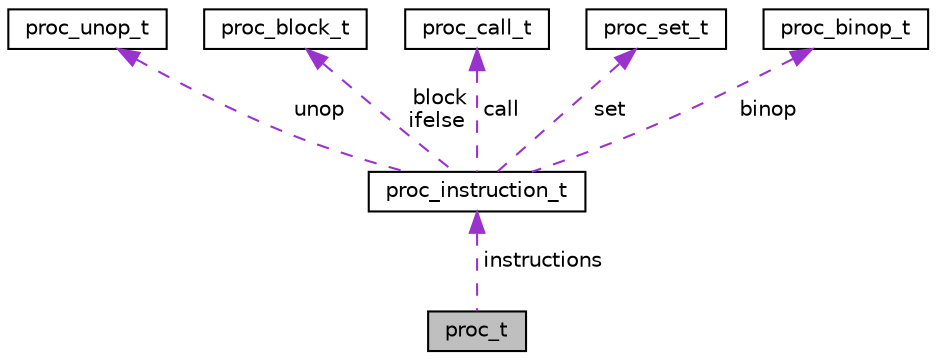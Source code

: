 digraph "proc_t"
{
 // LATEX_PDF_SIZE
  edge [fontname="Helvetica",fontsize="10",labelfontname="Helvetica",labelfontsize="10"];
  node [fontname="Helvetica",fontsize="10",shape=record];
  Node1 [label="proc_t",height=0.2,width=0.4,color="black", fillcolor="grey75", style="filled", fontcolor="black",tooltip=" "];
  Node2 -> Node1 [dir="back",color="darkorchid3",fontsize="10",style="dashed",label=" instructions" ,fontname="Helvetica"];
  Node2 [label="proc_instruction_t",height=0.2,width=0.4,color="black", fillcolor="white", style="filled",URL="$structproc__instruction__t.html",tooltip=" "];
  Node3 -> Node2 [dir="back",color="darkorchid3",fontsize="10",style="dashed",label=" unop" ,fontname="Helvetica"];
  Node3 [label="proc_unop_t",height=0.2,width=0.4,color="black", fillcolor="white", style="filled",URL="$structproc__unop__t.html",tooltip=" "];
  Node4 -> Node2 [dir="back",color="darkorchid3",fontsize="10",style="dashed",label=" block\nifelse" ,fontname="Helvetica"];
  Node4 [label="proc_block_t",height=0.2,width=0.4,color="black", fillcolor="white", style="filled",URL="$structproc__block__t.html",tooltip=" "];
  Node5 -> Node2 [dir="back",color="darkorchid3",fontsize="10",style="dashed",label=" call" ,fontname="Helvetica"];
  Node5 [label="proc_call_t",height=0.2,width=0.4,color="black", fillcolor="white", style="filled",URL="$structproc__call__t.html",tooltip=" "];
  Node6 -> Node2 [dir="back",color="darkorchid3",fontsize="10",style="dashed",label=" set" ,fontname="Helvetica"];
  Node6 [label="proc_set_t",height=0.2,width=0.4,color="black", fillcolor="white", style="filled",URL="$structproc__set__t.html",tooltip=" "];
  Node7 -> Node2 [dir="back",color="darkorchid3",fontsize="10",style="dashed",label=" binop" ,fontname="Helvetica"];
  Node7 [label="proc_binop_t",height=0.2,width=0.4,color="black", fillcolor="white", style="filled",URL="$structproc__binop__t.html",tooltip=" "];
}
